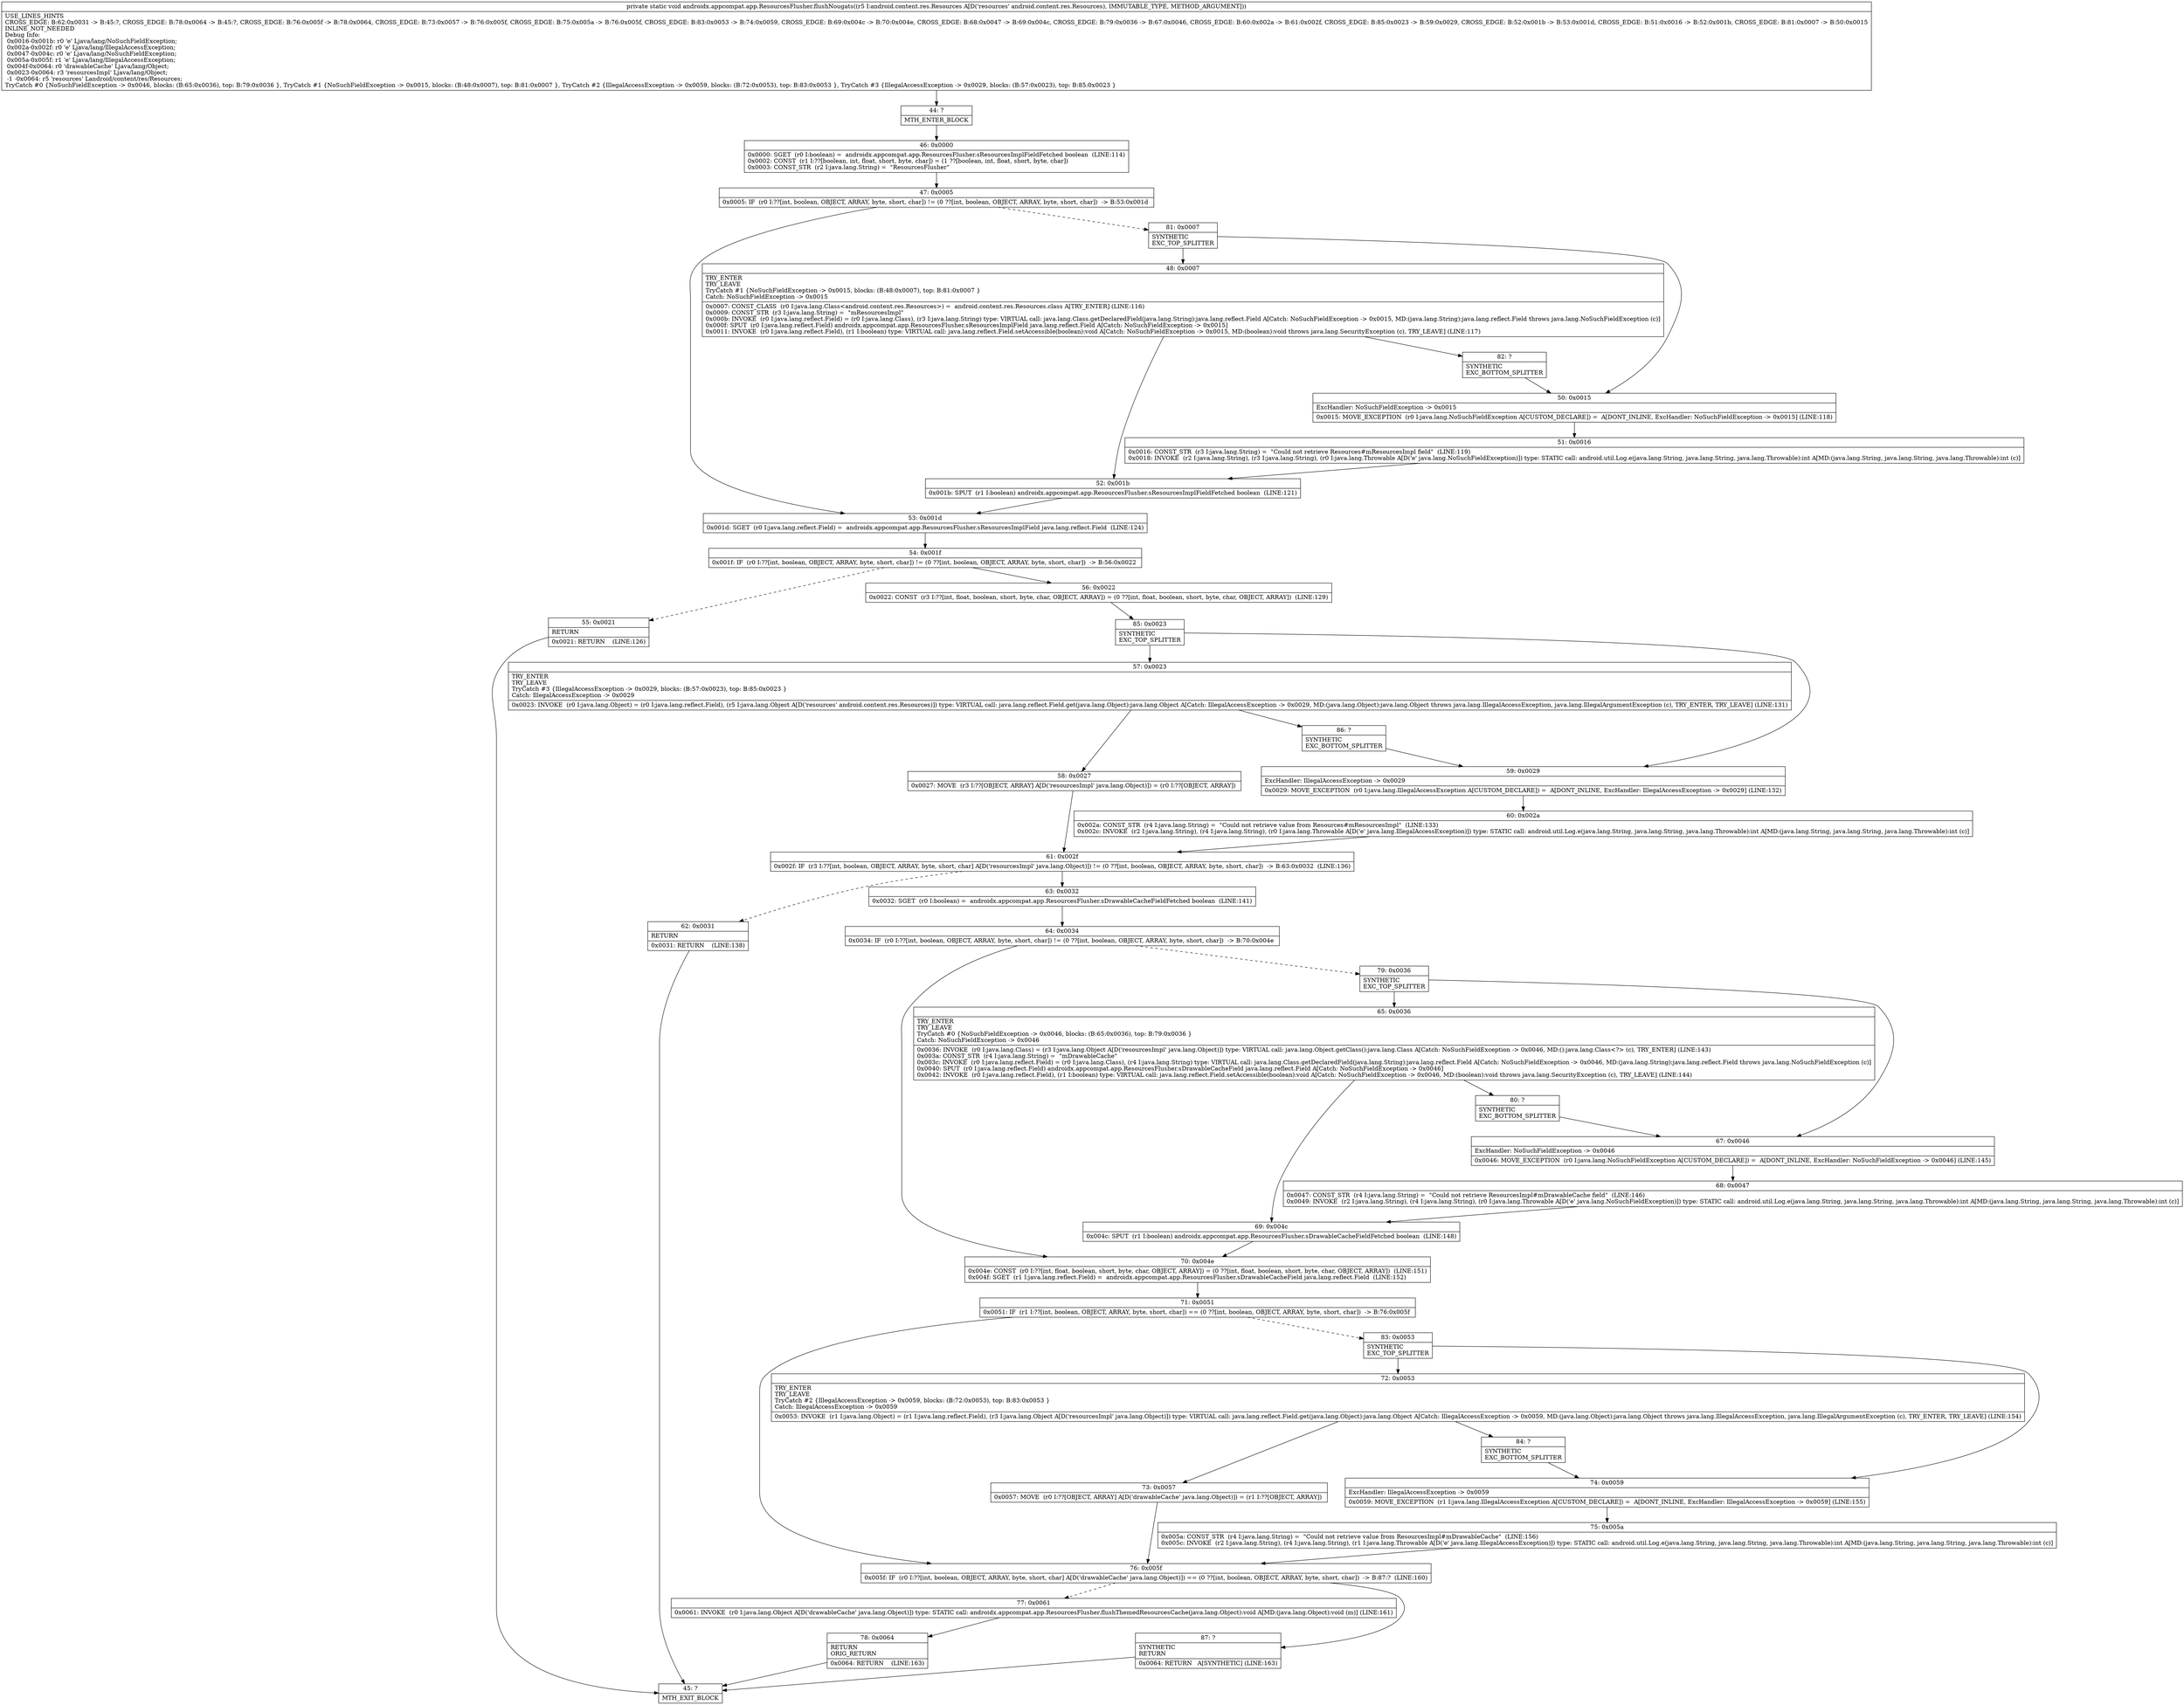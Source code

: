 digraph "CFG forandroidx.appcompat.app.ResourcesFlusher.flushNougats(Landroid\/content\/res\/Resources;)V" {
Node_44 [shape=record,label="{44\:\ ?|MTH_ENTER_BLOCK\l}"];
Node_46 [shape=record,label="{46\:\ 0x0000|0x0000: SGET  (r0 I:boolean) =  androidx.appcompat.app.ResourcesFlusher.sResourcesImplFieldFetched boolean  (LINE:114)\l0x0002: CONST  (r1 I:??[boolean, int, float, short, byte, char]) = (1 ??[boolean, int, float, short, byte, char]) \l0x0003: CONST_STR  (r2 I:java.lang.String) =  \"ResourcesFlusher\" \l}"];
Node_47 [shape=record,label="{47\:\ 0x0005|0x0005: IF  (r0 I:??[int, boolean, OBJECT, ARRAY, byte, short, char]) != (0 ??[int, boolean, OBJECT, ARRAY, byte, short, char])  \-\> B:53:0x001d \l}"];
Node_53 [shape=record,label="{53\:\ 0x001d|0x001d: SGET  (r0 I:java.lang.reflect.Field) =  androidx.appcompat.app.ResourcesFlusher.sResourcesImplField java.lang.reflect.Field  (LINE:124)\l}"];
Node_54 [shape=record,label="{54\:\ 0x001f|0x001f: IF  (r0 I:??[int, boolean, OBJECT, ARRAY, byte, short, char]) != (0 ??[int, boolean, OBJECT, ARRAY, byte, short, char])  \-\> B:56:0x0022 \l}"];
Node_55 [shape=record,label="{55\:\ 0x0021|RETURN\l|0x0021: RETURN    (LINE:126)\l}"];
Node_45 [shape=record,label="{45\:\ ?|MTH_EXIT_BLOCK\l}"];
Node_56 [shape=record,label="{56\:\ 0x0022|0x0022: CONST  (r3 I:??[int, float, boolean, short, byte, char, OBJECT, ARRAY]) = (0 ??[int, float, boolean, short, byte, char, OBJECT, ARRAY])  (LINE:129)\l}"];
Node_85 [shape=record,label="{85\:\ 0x0023|SYNTHETIC\lEXC_TOP_SPLITTER\l}"];
Node_57 [shape=record,label="{57\:\ 0x0023|TRY_ENTER\lTRY_LEAVE\lTryCatch #3 \{IllegalAccessException \-\> 0x0029, blocks: (B:57:0x0023), top: B:85:0x0023 \}\lCatch: IllegalAccessException \-\> 0x0029\l|0x0023: INVOKE  (r0 I:java.lang.Object) = (r0 I:java.lang.reflect.Field), (r5 I:java.lang.Object A[D('resources' android.content.res.Resources)]) type: VIRTUAL call: java.lang.reflect.Field.get(java.lang.Object):java.lang.Object A[Catch: IllegalAccessException \-\> 0x0029, MD:(java.lang.Object):java.lang.Object throws java.lang.IllegalAccessException, java.lang.IllegalArgumentException (c), TRY_ENTER, TRY_LEAVE] (LINE:131)\l}"];
Node_58 [shape=record,label="{58\:\ 0x0027|0x0027: MOVE  (r3 I:??[OBJECT, ARRAY] A[D('resourcesImpl' java.lang.Object)]) = (r0 I:??[OBJECT, ARRAY]) \l}"];
Node_61 [shape=record,label="{61\:\ 0x002f|0x002f: IF  (r3 I:??[int, boolean, OBJECT, ARRAY, byte, short, char] A[D('resourcesImpl' java.lang.Object)]) != (0 ??[int, boolean, OBJECT, ARRAY, byte, short, char])  \-\> B:63:0x0032  (LINE:136)\l}"];
Node_62 [shape=record,label="{62\:\ 0x0031|RETURN\l|0x0031: RETURN    (LINE:138)\l}"];
Node_63 [shape=record,label="{63\:\ 0x0032|0x0032: SGET  (r0 I:boolean) =  androidx.appcompat.app.ResourcesFlusher.sDrawableCacheFieldFetched boolean  (LINE:141)\l}"];
Node_64 [shape=record,label="{64\:\ 0x0034|0x0034: IF  (r0 I:??[int, boolean, OBJECT, ARRAY, byte, short, char]) != (0 ??[int, boolean, OBJECT, ARRAY, byte, short, char])  \-\> B:70:0x004e \l}"];
Node_70 [shape=record,label="{70\:\ 0x004e|0x004e: CONST  (r0 I:??[int, float, boolean, short, byte, char, OBJECT, ARRAY]) = (0 ??[int, float, boolean, short, byte, char, OBJECT, ARRAY])  (LINE:151)\l0x004f: SGET  (r1 I:java.lang.reflect.Field) =  androidx.appcompat.app.ResourcesFlusher.sDrawableCacheField java.lang.reflect.Field  (LINE:152)\l}"];
Node_71 [shape=record,label="{71\:\ 0x0051|0x0051: IF  (r1 I:??[int, boolean, OBJECT, ARRAY, byte, short, char]) == (0 ??[int, boolean, OBJECT, ARRAY, byte, short, char])  \-\> B:76:0x005f \l}"];
Node_76 [shape=record,label="{76\:\ 0x005f|0x005f: IF  (r0 I:??[int, boolean, OBJECT, ARRAY, byte, short, char] A[D('drawableCache' java.lang.Object)]) == (0 ??[int, boolean, OBJECT, ARRAY, byte, short, char])  \-\> B:87:?  (LINE:160)\l}"];
Node_77 [shape=record,label="{77\:\ 0x0061|0x0061: INVOKE  (r0 I:java.lang.Object A[D('drawableCache' java.lang.Object)]) type: STATIC call: androidx.appcompat.app.ResourcesFlusher.flushThemedResourcesCache(java.lang.Object):void A[MD:(java.lang.Object):void (m)] (LINE:161)\l}"];
Node_78 [shape=record,label="{78\:\ 0x0064|RETURN\lORIG_RETURN\l|0x0064: RETURN    (LINE:163)\l}"];
Node_87 [shape=record,label="{87\:\ ?|SYNTHETIC\lRETURN\l|0x0064: RETURN   A[SYNTHETIC] (LINE:163)\l}"];
Node_83 [shape=record,label="{83\:\ 0x0053|SYNTHETIC\lEXC_TOP_SPLITTER\l}"];
Node_72 [shape=record,label="{72\:\ 0x0053|TRY_ENTER\lTRY_LEAVE\lTryCatch #2 \{IllegalAccessException \-\> 0x0059, blocks: (B:72:0x0053), top: B:83:0x0053 \}\lCatch: IllegalAccessException \-\> 0x0059\l|0x0053: INVOKE  (r1 I:java.lang.Object) = (r1 I:java.lang.reflect.Field), (r3 I:java.lang.Object A[D('resourcesImpl' java.lang.Object)]) type: VIRTUAL call: java.lang.reflect.Field.get(java.lang.Object):java.lang.Object A[Catch: IllegalAccessException \-\> 0x0059, MD:(java.lang.Object):java.lang.Object throws java.lang.IllegalAccessException, java.lang.IllegalArgumentException (c), TRY_ENTER, TRY_LEAVE] (LINE:154)\l}"];
Node_73 [shape=record,label="{73\:\ 0x0057|0x0057: MOVE  (r0 I:??[OBJECT, ARRAY] A[D('drawableCache' java.lang.Object)]) = (r1 I:??[OBJECT, ARRAY]) \l}"];
Node_84 [shape=record,label="{84\:\ ?|SYNTHETIC\lEXC_BOTTOM_SPLITTER\l}"];
Node_74 [shape=record,label="{74\:\ 0x0059|ExcHandler: IllegalAccessException \-\> 0x0059\l|0x0059: MOVE_EXCEPTION  (r1 I:java.lang.IllegalAccessException A[CUSTOM_DECLARE]) =  A[DONT_INLINE, ExcHandler: IllegalAccessException \-\> 0x0059] (LINE:155)\l}"];
Node_75 [shape=record,label="{75\:\ 0x005a|0x005a: CONST_STR  (r4 I:java.lang.String) =  \"Could not retrieve value from ResourcesImpl#mDrawableCache\"  (LINE:156)\l0x005c: INVOKE  (r2 I:java.lang.String), (r4 I:java.lang.String), (r1 I:java.lang.Throwable A[D('e' java.lang.IllegalAccessException)]) type: STATIC call: android.util.Log.e(java.lang.String, java.lang.String, java.lang.Throwable):int A[MD:(java.lang.String, java.lang.String, java.lang.Throwable):int (c)]\l}"];
Node_79 [shape=record,label="{79\:\ 0x0036|SYNTHETIC\lEXC_TOP_SPLITTER\l}"];
Node_65 [shape=record,label="{65\:\ 0x0036|TRY_ENTER\lTRY_LEAVE\lTryCatch #0 \{NoSuchFieldException \-\> 0x0046, blocks: (B:65:0x0036), top: B:79:0x0036 \}\lCatch: NoSuchFieldException \-\> 0x0046\l|0x0036: INVOKE  (r0 I:java.lang.Class) = (r3 I:java.lang.Object A[D('resourcesImpl' java.lang.Object)]) type: VIRTUAL call: java.lang.Object.getClass():java.lang.Class A[Catch: NoSuchFieldException \-\> 0x0046, MD:():java.lang.Class\<?\> (c), TRY_ENTER] (LINE:143)\l0x003a: CONST_STR  (r4 I:java.lang.String) =  \"mDrawableCache\" \l0x003c: INVOKE  (r0 I:java.lang.reflect.Field) = (r0 I:java.lang.Class), (r4 I:java.lang.String) type: VIRTUAL call: java.lang.Class.getDeclaredField(java.lang.String):java.lang.reflect.Field A[Catch: NoSuchFieldException \-\> 0x0046, MD:(java.lang.String):java.lang.reflect.Field throws java.lang.NoSuchFieldException (c)]\l0x0040: SPUT  (r0 I:java.lang.reflect.Field) androidx.appcompat.app.ResourcesFlusher.sDrawableCacheField java.lang.reflect.Field A[Catch: NoSuchFieldException \-\> 0x0046]\l0x0042: INVOKE  (r0 I:java.lang.reflect.Field), (r1 I:boolean) type: VIRTUAL call: java.lang.reflect.Field.setAccessible(boolean):void A[Catch: NoSuchFieldException \-\> 0x0046, MD:(boolean):void throws java.lang.SecurityException (c), TRY_LEAVE] (LINE:144)\l}"];
Node_69 [shape=record,label="{69\:\ 0x004c|0x004c: SPUT  (r1 I:boolean) androidx.appcompat.app.ResourcesFlusher.sDrawableCacheFieldFetched boolean  (LINE:148)\l}"];
Node_80 [shape=record,label="{80\:\ ?|SYNTHETIC\lEXC_BOTTOM_SPLITTER\l}"];
Node_67 [shape=record,label="{67\:\ 0x0046|ExcHandler: NoSuchFieldException \-\> 0x0046\l|0x0046: MOVE_EXCEPTION  (r0 I:java.lang.NoSuchFieldException A[CUSTOM_DECLARE]) =  A[DONT_INLINE, ExcHandler: NoSuchFieldException \-\> 0x0046] (LINE:145)\l}"];
Node_68 [shape=record,label="{68\:\ 0x0047|0x0047: CONST_STR  (r4 I:java.lang.String) =  \"Could not retrieve ResourcesImpl#mDrawableCache field\"  (LINE:146)\l0x0049: INVOKE  (r2 I:java.lang.String), (r4 I:java.lang.String), (r0 I:java.lang.Throwable A[D('e' java.lang.NoSuchFieldException)]) type: STATIC call: android.util.Log.e(java.lang.String, java.lang.String, java.lang.Throwable):int A[MD:(java.lang.String, java.lang.String, java.lang.Throwable):int (c)]\l}"];
Node_86 [shape=record,label="{86\:\ ?|SYNTHETIC\lEXC_BOTTOM_SPLITTER\l}"];
Node_59 [shape=record,label="{59\:\ 0x0029|ExcHandler: IllegalAccessException \-\> 0x0029\l|0x0029: MOVE_EXCEPTION  (r0 I:java.lang.IllegalAccessException A[CUSTOM_DECLARE]) =  A[DONT_INLINE, ExcHandler: IllegalAccessException \-\> 0x0029] (LINE:132)\l}"];
Node_60 [shape=record,label="{60\:\ 0x002a|0x002a: CONST_STR  (r4 I:java.lang.String) =  \"Could not retrieve value from Resources#mResourcesImpl\"  (LINE:133)\l0x002c: INVOKE  (r2 I:java.lang.String), (r4 I:java.lang.String), (r0 I:java.lang.Throwable A[D('e' java.lang.IllegalAccessException)]) type: STATIC call: android.util.Log.e(java.lang.String, java.lang.String, java.lang.Throwable):int A[MD:(java.lang.String, java.lang.String, java.lang.Throwable):int (c)]\l}"];
Node_81 [shape=record,label="{81\:\ 0x0007|SYNTHETIC\lEXC_TOP_SPLITTER\l}"];
Node_48 [shape=record,label="{48\:\ 0x0007|TRY_ENTER\lTRY_LEAVE\lTryCatch #1 \{NoSuchFieldException \-\> 0x0015, blocks: (B:48:0x0007), top: B:81:0x0007 \}\lCatch: NoSuchFieldException \-\> 0x0015\l|0x0007: CONST_CLASS  (r0 I:java.lang.Class\<android.content.res.Resources\>) =  android.content.res.Resources.class A[TRY_ENTER] (LINE:116)\l0x0009: CONST_STR  (r3 I:java.lang.String) =  \"mResourcesImpl\" \l0x000b: INVOKE  (r0 I:java.lang.reflect.Field) = (r0 I:java.lang.Class), (r3 I:java.lang.String) type: VIRTUAL call: java.lang.Class.getDeclaredField(java.lang.String):java.lang.reflect.Field A[Catch: NoSuchFieldException \-\> 0x0015, MD:(java.lang.String):java.lang.reflect.Field throws java.lang.NoSuchFieldException (c)]\l0x000f: SPUT  (r0 I:java.lang.reflect.Field) androidx.appcompat.app.ResourcesFlusher.sResourcesImplField java.lang.reflect.Field A[Catch: NoSuchFieldException \-\> 0x0015]\l0x0011: INVOKE  (r0 I:java.lang.reflect.Field), (r1 I:boolean) type: VIRTUAL call: java.lang.reflect.Field.setAccessible(boolean):void A[Catch: NoSuchFieldException \-\> 0x0015, MD:(boolean):void throws java.lang.SecurityException (c), TRY_LEAVE] (LINE:117)\l}"];
Node_52 [shape=record,label="{52\:\ 0x001b|0x001b: SPUT  (r1 I:boolean) androidx.appcompat.app.ResourcesFlusher.sResourcesImplFieldFetched boolean  (LINE:121)\l}"];
Node_82 [shape=record,label="{82\:\ ?|SYNTHETIC\lEXC_BOTTOM_SPLITTER\l}"];
Node_50 [shape=record,label="{50\:\ 0x0015|ExcHandler: NoSuchFieldException \-\> 0x0015\l|0x0015: MOVE_EXCEPTION  (r0 I:java.lang.NoSuchFieldException A[CUSTOM_DECLARE]) =  A[DONT_INLINE, ExcHandler: NoSuchFieldException \-\> 0x0015] (LINE:118)\l}"];
Node_51 [shape=record,label="{51\:\ 0x0016|0x0016: CONST_STR  (r3 I:java.lang.String) =  \"Could not retrieve Resources#mResourcesImpl field\"  (LINE:119)\l0x0018: INVOKE  (r2 I:java.lang.String), (r3 I:java.lang.String), (r0 I:java.lang.Throwable A[D('e' java.lang.NoSuchFieldException)]) type: STATIC call: android.util.Log.e(java.lang.String, java.lang.String, java.lang.Throwable):int A[MD:(java.lang.String, java.lang.String, java.lang.Throwable):int (c)]\l}"];
MethodNode[shape=record,label="{private static void androidx.appcompat.app.ResourcesFlusher.flushNougats((r5 I:android.content.res.Resources A[D('resources' android.content.res.Resources), IMMUTABLE_TYPE, METHOD_ARGUMENT]))  | USE_LINES_HINTS\lCROSS_EDGE: B:62:0x0031 \-\> B:45:?, CROSS_EDGE: B:78:0x0064 \-\> B:45:?, CROSS_EDGE: B:76:0x005f \-\> B:78:0x0064, CROSS_EDGE: B:73:0x0057 \-\> B:76:0x005f, CROSS_EDGE: B:75:0x005a \-\> B:76:0x005f, CROSS_EDGE: B:83:0x0053 \-\> B:74:0x0059, CROSS_EDGE: B:69:0x004c \-\> B:70:0x004e, CROSS_EDGE: B:68:0x0047 \-\> B:69:0x004c, CROSS_EDGE: B:79:0x0036 \-\> B:67:0x0046, CROSS_EDGE: B:60:0x002a \-\> B:61:0x002f, CROSS_EDGE: B:85:0x0023 \-\> B:59:0x0029, CROSS_EDGE: B:52:0x001b \-\> B:53:0x001d, CROSS_EDGE: B:51:0x0016 \-\> B:52:0x001b, CROSS_EDGE: B:81:0x0007 \-\> B:50:0x0015\lINLINE_NOT_NEEDED\lDebug Info:\l  0x0016\-0x001b: r0 'e' Ljava\/lang\/NoSuchFieldException;\l  0x002a\-0x002f: r0 'e' Ljava\/lang\/IllegalAccessException;\l  0x0047\-0x004c: r0 'e' Ljava\/lang\/NoSuchFieldException;\l  0x005a\-0x005f: r1 'e' Ljava\/lang\/IllegalAccessException;\l  0x004f\-0x0064: r0 'drawableCache' Ljava\/lang\/Object;\l  0x0023\-0x0064: r3 'resourcesImpl' Ljava\/lang\/Object;\l  \-1 \-0x0064: r5 'resources' Landroid\/content\/res\/Resources;\lTryCatch #0 \{NoSuchFieldException \-\> 0x0046, blocks: (B:65:0x0036), top: B:79:0x0036 \}, TryCatch #1 \{NoSuchFieldException \-\> 0x0015, blocks: (B:48:0x0007), top: B:81:0x0007 \}, TryCatch #2 \{IllegalAccessException \-\> 0x0059, blocks: (B:72:0x0053), top: B:83:0x0053 \}, TryCatch #3 \{IllegalAccessException \-\> 0x0029, blocks: (B:57:0x0023), top: B:85:0x0023 \}\l}"];
MethodNode -> Node_44;Node_44 -> Node_46;
Node_46 -> Node_47;
Node_47 -> Node_53;
Node_47 -> Node_81[style=dashed];
Node_53 -> Node_54;
Node_54 -> Node_55[style=dashed];
Node_54 -> Node_56;
Node_55 -> Node_45;
Node_56 -> Node_85;
Node_85 -> Node_57;
Node_85 -> Node_59;
Node_57 -> Node_58;
Node_57 -> Node_86;
Node_58 -> Node_61;
Node_61 -> Node_62[style=dashed];
Node_61 -> Node_63;
Node_62 -> Node_45;
Node_63 -> Node_64;
Node_64 -> Node_70;
Node_64 -> Node_79[style=dashed];
Node_70 -> Node_71;
Node_71 -> Node_76;
Node_71 -> Node_83[style=dashed];
Node_76 -> Node_77[style=dashed];
Node_76 -> Node_87;
Node_77 -> Node_78;
Node_78 -> Node_45;
Node_87 -> Node_45;
Node_83 -> Node_72;
Node_83 -> Node_74;
Node_72 -> Node_73;
Node_72 -> Node_84;
Node_73 -> Node_76;
Node_84 -> Node_74;
Node_74 -> Node_75;
Node_75 -> Node_76;
Node_79 -> Node_65;
Node_79 -> Node_67;
Node_65 -> Node_69;
Node_65 -> Node_80;
Node_69 -> Node_70;
Node_80 -> Node_67;
Node_67 -> Node_68;
Node_68 -> Node_69;
Node_86 -> Node_59;
Node_59 -> Node_60;
Node_60 -> Node_61;
Node_81 -> Node_48;
Node_81 -> Node_50;
Node_48 -> Node_52;
Node_48 -> Node_82;
Node_52 -> Node_53;
Node_82 -> Node_50;
Node_50 -> Node_51;
Node_51 -> Node_52;
}

